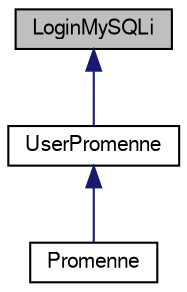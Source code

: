 digraph G
{
  bgcolor="transparent";
  edge [fontname="FreeSans",fontsize="10",labelfontname="FreeSans",labelfontsize="10"];
  node [fontname="FreeSans",fontsize="10",shape=record];
  Node1 [label="LoginMySQLi",height=0.2,width=0.4,color="black", fillcolor="grey75", style="filled" fontcolor="black"];
  Node1 -> Node2 [dir=back,color="midnightblue",fontsize="10",style="solid",fontname="FreeSans"];
  Node2 [label="UserPromenne",height=0.2,width=0.4,color="black",URL="$classUserPromenne.html"];
  Node2 -> Node3 [dir=back,color="midnightblue",fontsize="10",style="solid",fontname="FreeSans"];
  Node3 [label="Promenne",height=0.2,width=0.4,color="black",URL="$classPromenne.html"];
}
